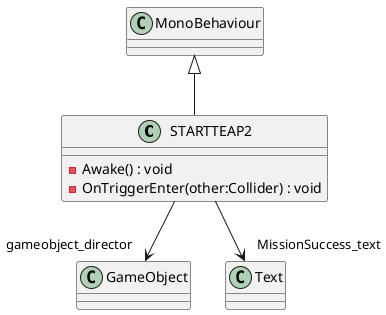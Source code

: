 @startuml
class STARTTEAP2 {
    - Awake() : void
    - OnTriggerEnter(other:Collider) : void
}
MonoBehaviour <|-- STARTTEAP2
STARTTEAP2 --> "gameobject_director" GameObject
STARTTEAP2 --> "MissionSuccess_text" Text
@enduml
